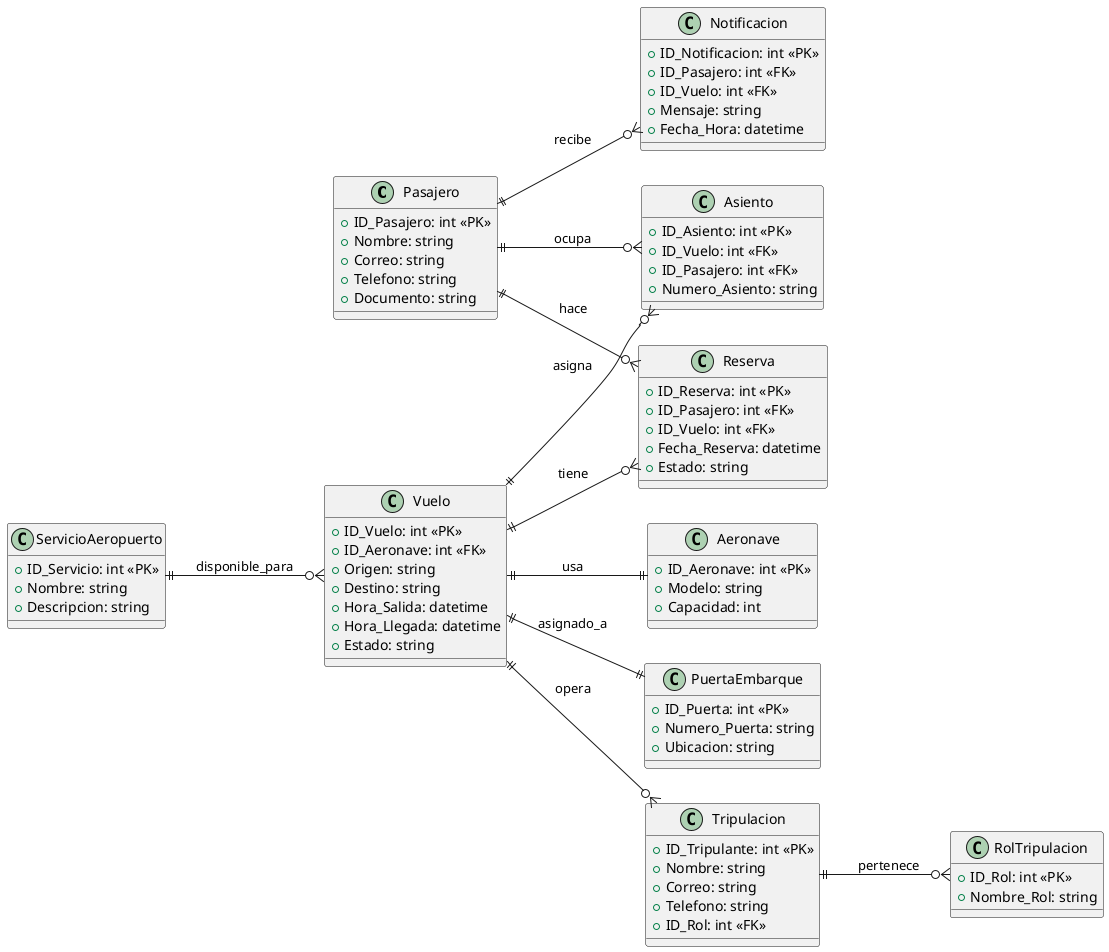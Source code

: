 @startuml MR
left to right direction
class Pasajero {
    +ID_Pasajero: int <<PK>>
    +Nombre: string
    +Correo: string
    +Telefono: string
    +Documento: string
}

class Vuelo {
    +ID_Vuelo: int <<PK>>
    +ID_Aeronave: int <<FK>>
    +Origen: string
    +Destino: string
    +Hora_Salida: datetime
    +Hora_Llegada: datetime
    +Estado: string
}

class Reserva {
    +ID_Reserva: int <<PK>>
    +ID_Pasajero: int <<FK>>
    +ID_Vuelo: int <<FK>>
    +Fecha_Reserva: datetime
    +Estado: string
}

class Asiento {
    +ID_Asiento: int <<PK>>
    +ID_Vuelo: int <<FK>>
    +ID_Pasajero: int <<FK>>
    +Numero_Asiento: string
}

class Tripulacion {
    +ID_Tripulante: int <<PK>>
    +Nombre: string
    +Correo: string
    +Telefono: string
    +ID_Rol: int <<FK>>
}

class RolTripulacion {
    +ID_Rol: int <<PK>>
    +Nombre_Rol: string
}

class Aeronave {
    +ID_Aeronave: int <<PK>>
    +Modelo: string
    +Capacidad: int
}

class PuertaEmbarque {
    +ID_Puerta: int <<PK>>
    +Numero_Puerta: string
    +Ubicacion: string
}

class Notificacion {
    +ID_Notificacion: int <<PK>>
    +ID_Pasajero: int <<FK>>
    +ID_Vuelo: int <<FK>>
    +Mensaje: string
    +Fecha_Hora: datetime
}

class ServicioAeropuerto {
    +ID_Servicio: int <<PK>>
    +Nombre: string
    +Descripcion: string
}

Pasajero ||--o{ Reserva: "hace"
Vuelo ||--o{ Reserva: "tiene"
Vuelo ||--o{ Asiento: "asigna"
Pasajero ||--o{ Asiento: "ocupa"
Tripulacion ||--o{ RolTripulacion: "pertenece"
Vuelo ||--o{ Tripulacion: "opera"
Vuelo ||--|| Aeronave: "usa"
Vuelo ||--|| PuertaEmbarque: "asignado_a"
Pasajero ||--o{ Notificacion: "recibe"
ServicioAeropuerto ||--o{ Vuelo: "disponible_para"

@enduml
